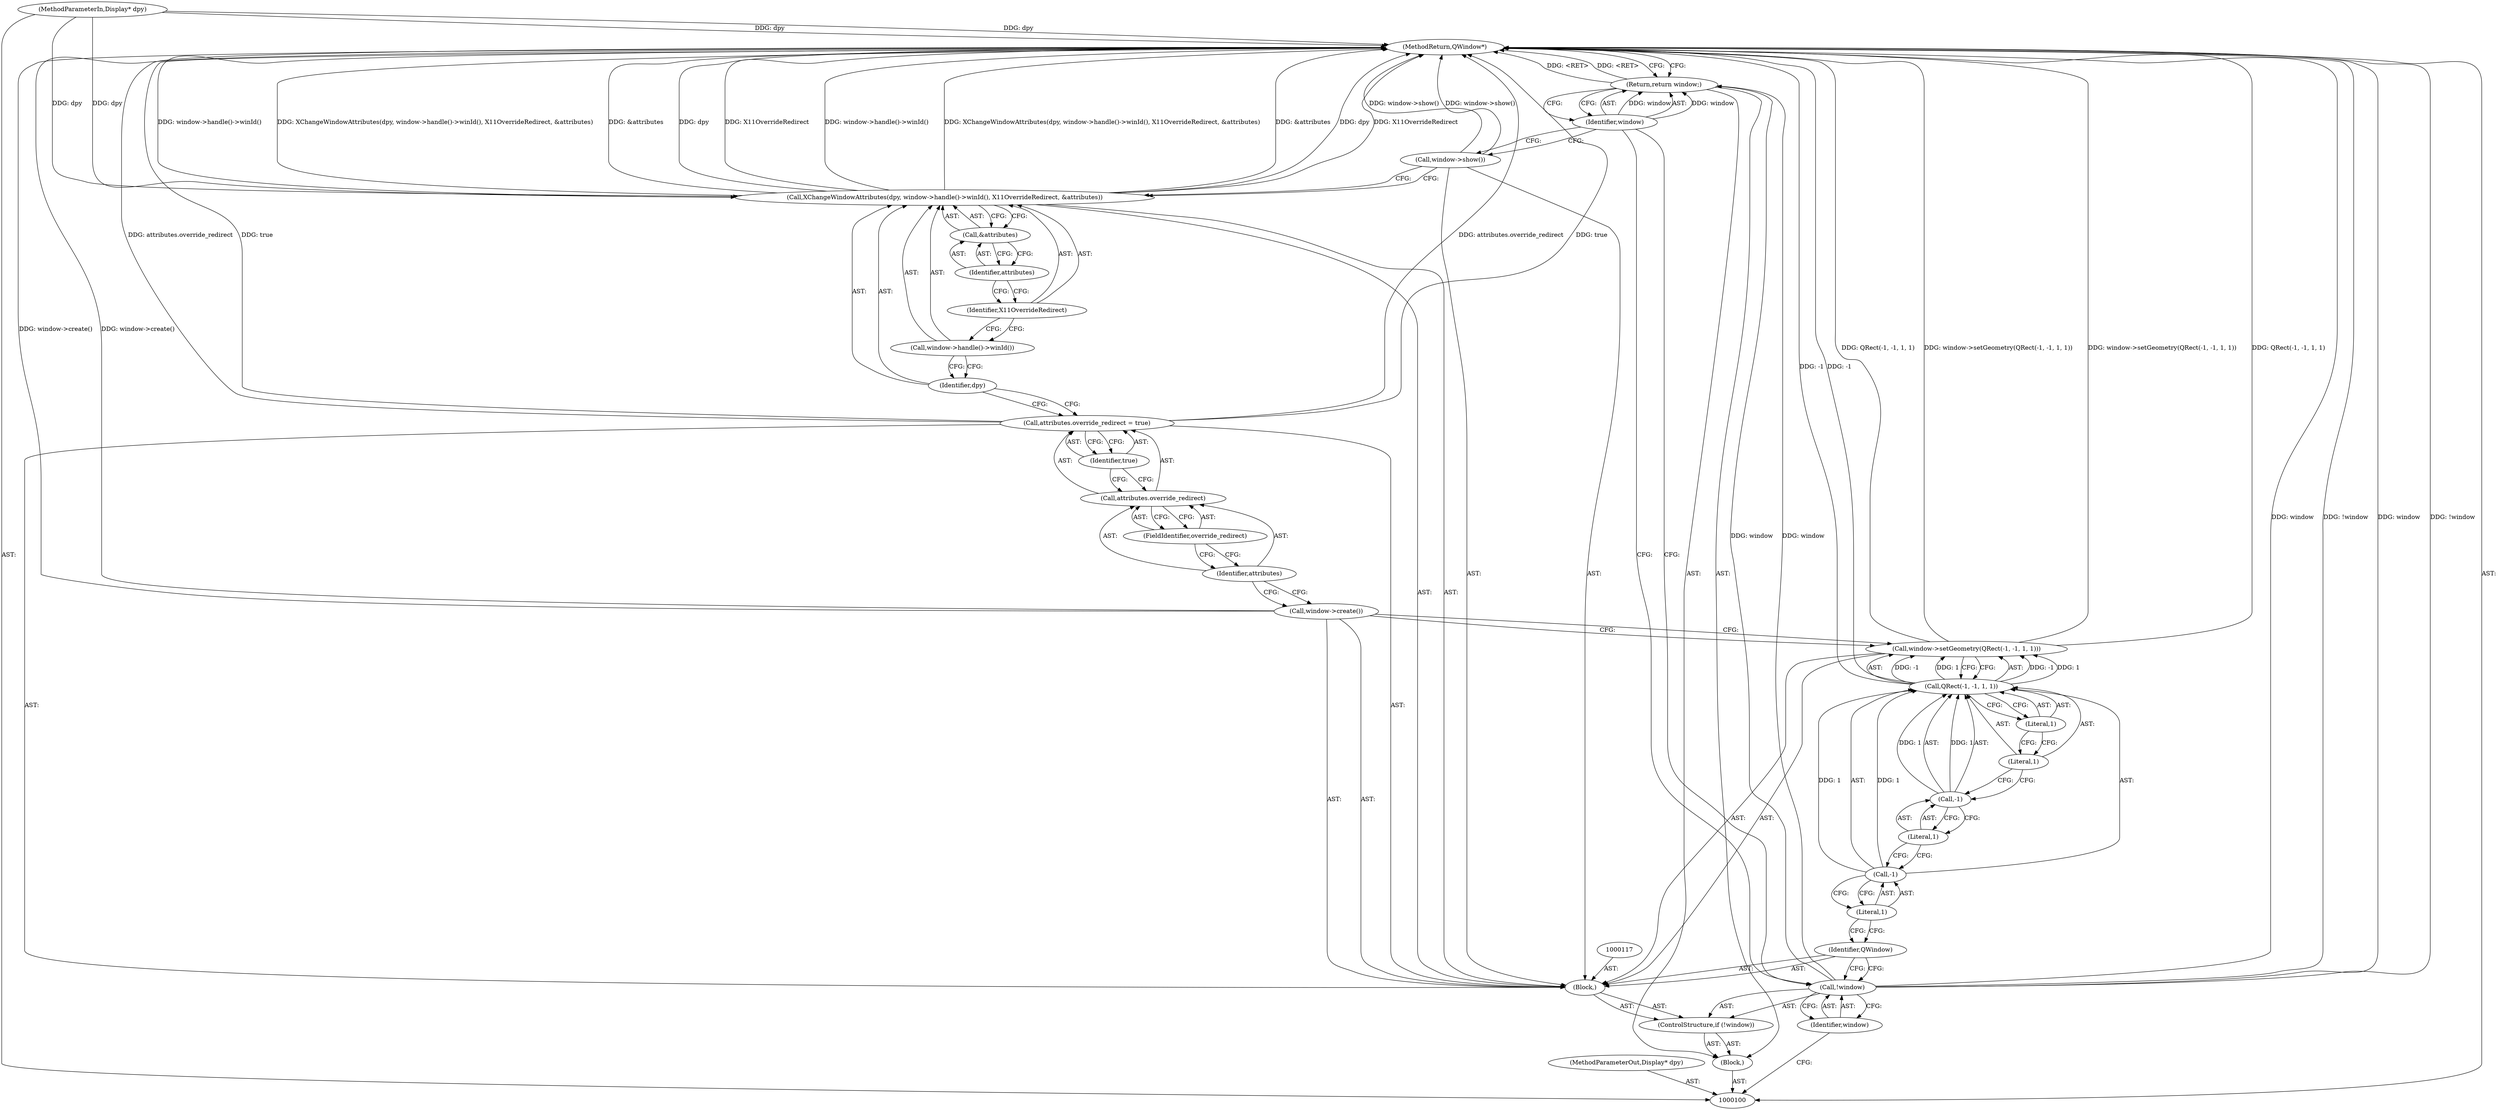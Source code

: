 digraph "1_Chrome_4da7eefcaad044a6f919947a2a0e3d4fed87834c_3" {
"1000101" [label="(MethodParameterIn,Display* dpy)"];
"1000189" [label="(MethodParameterOut,Display* dpy)"];
"1000132" [label="(MethodReturn,QWindow*)"];
"1000129" [label="(Call,window->show())"];
"1000131" [label="(Identifier,window)"];
"1000130" [label="(Return,return window;)"];
"1000102" [label="(Block,)"];
"1000104" [label="(Call,!window)"];
"1000105" [label="(Identifier,window)"];
"1000103" [label="(ControlStructure,if (!window))"];
"1000107" [label="(Identifier,QWindow)"];
"1000108" [label="(Call,window->setGeometry(QRect(-1, -1, 1, 1)))"];
"1000109" [label="(Call,QRect(-1, -1, 1, 1))"];
"1000110" [label="(Call,-1)"];
"1000111" [label="(Literal,1)"];
"1000112" [label="(Call,-1)"];
"1000113" [label="(Literal,1)"];
"1000114" [label="(Literal,1)"];
"1000115" [label="(Literal,1)"];
"1000116" [label="(Call,window->create())"];
"1000106" [label="(Block,)"];
"1000118" [label="(Call,attributes.override_redirect = true)"];
"1000119" [label="(Call,attributes.override_redirect)"];
"1000120" [label="(Identifier,attributes)"];
"1000121" [label="(FieldIdentifier,override_redirect)"];
"1000122" [label="(Identifier,true)"];
"1000123" [label="(Call,XChangeWindowAttributes(dpy, window->handle()->winId(), X11OverrideRedirect, &attributes))"];
"1000124" [label="(Identifier,dpy)"];
"1000125" [label="(Call,window->handle()->winId())"];
"1000126" [label="(Identifier,X11OverrideRedirect)"];
"1000127" [label="(Call,&attributes)"];
"1000128" [label="(Identifier,attributes)"];
"1000101" -> "1000100"  [label="AST: "];
"1000101" -> "1000132"  [label="DDG: dpy"];
"1000101" -> "1000123"  [label="DDG: dpy"];
"1000189" -> "1000100"  [label="AST: "];
"1000132" -> "1000100"  [label="AST: "];
"1000132" -> "1000130"  [label="CFG: "];
"1000123" -> "1000132"  [label="DDG: X11OverrideRedirect"];
"1000123" -> "1000132"  [label="DDG: window->handle()->winId()"];
"1000123" -> "1000132"  [label="DDG: XChangeWindowAttributes(dpy, window->handle()->winId(), X11OverrideRedirect, &attributes)"];
"1000123" -> "1000132"  [label="DDG: &attributes"];
"1000123" -> "1000132"  [label="DDG: dpy"];
"1000108" -> "1000132"  [label="DDG: window->setGeometry(QRect(-1, -1, 1, 1))"];
"1000108" -> "1000132"  [label="DDG: QRect(-1, -1, 1, 1)"];
"1000104" -> "1000132"  [label="DDG: !window"];
"1000104" -> "1000132"  [label="DDG: window"];
"1000129" -> "1000132"  [label="DDG: window->show()"];
"1000109" -> "1000132"  [label="DDG: -1"];
"1000118" -> "1000132"  [label="DDG: true"];
"1000118" -> "1000132"  [label="DDG: attributes.override_redirect"];
"1000116" -> "1000132"  [label="DDG: window->create()"];
"1000101" -> "1000132"  [label="DDG: dpy"];
"1000130" -> "1000132"  [label="DDG: <RET>"];
"1000129" -> "1000106"  [label="AST: "];
"1000129" -> "1000123"  [label="CFG: "];
"1000131" -> "1000129"  [label="CFG: "];
"1000129" -> "1000132"  [label="DDG: window->show()"];
"1000131" -> "1000130"  [label="AST: "];
"1000131" -> "1000129"  [label="CFG: "];
"1000131" -> "1000104"  [label="CFG: "];
"1000130" -> "1000131"  [label="CFG: "];
"1000131" -> "1000130"  [label="DDG: window"];
"1000130" -> "1000102"  [label="AST: "];
"1000130" -> "1000131"  [label="CFG: "];
"1000131" -> "1000130"  [label="AST: "];
"1000132" -> "1000130"  [label="CFG: "];
"1000130" -> "1000132"  [label="DDG: <RET>"];
"1000131" -> "1000130"  [label="DDG: window"];
"1000104" -> "1000130"  [label="DDG: window"];
"1000102" -> "1000100"  [label="AST: "];
"1000103" -> "1000102"  [label="AST: "];
"1000130" -> "1000102"  [label="AST: "];
"1000104" -> "1000103"  [label="AST: "];
"1000104" -> "1000105"  [label="CFG: "];
"1000105" -> "1000104"  [label="AST: "];
"1000107" -> "1000104"  [label="CFG: "];
"1000131" -> "1000104"  [label="CFG: "];
"1000104" -> "1000132"  [label="DDG: !window"];
"1000104" -> "1000132"  [label="DDG: window"];
"1000104" -> "1000130"  [label="DDG: window"];
"1000105" -> "1000104"  [label="AST: "];
"1000105" -> "1000100"  [label="CFG: "];
"1000104" -> "1000105"  [label="CFG: "];
"1000103" -> "1000102"  [label="AST: "];
"1000104" -> "1000103"  [label="AST: "];
"1000106" -> "1000103"  [label="AST: "];
"1000107" -> "1000106"  [label="AST: "];
"1000107" -> "1000104"  [label="CFG: "];
"1000111" -> "1000107"  [label="CFG: "];
"1000108" -> "1000106"  [label="AST: "];
"1000108" -> "1000109"  [label="CFG: "];
"1000109" -> "1000108"  [label="AST: "];
"1000116" -> "1000108"  [label="CFG: "];
"1000108" -> "1000132"  [label="DDG: window->setGeometry(QRect(-1, -1, 1, 1))"];
"1000108" -> "1000132"  [label="DDG: QRect(-1, -1, 1, 1)"];
"1000109" -> "1000108"  [label="DDG: -1"];
"1000109" -> "1000108"  [label="DDG: 1"];
"1000109" -> "1000108"  [label="AST: "];
"1000109" -> "1000115"  [label="CFG: "];
"1000110" -> "1000109"  [label="AST: "];
"1000112" -> "1000109"  [label="AST: "];
"1000114" -> "1000109"  [label="AST: "];
"1000115" -> "1000109"  [label="AST: "];
"1000108" -> "1000109"  [label="CFG: "];
"1000109" -> "1000132"  [label="DDG: -1"];
"1000109" -> "1000108"  [label="DDG: -1"];
"1000109" -> "1000108"  [label="DDG: 1"];
"1000110" -> "1000109"  [label="DDG: 1"];
"1000112" -> "1000109"  [label="DDG: 1"];
"1000110" -> "1000109"  [label="AST: "];
"1000110" -> "1000111"  [label="CFG: "];
"1000111" -> "1000110"  [label="AST: "];
"1000113" -> "1000110"  [label="CFG: "];
"1000110" -> "1000109"  [label="DDG: 1"];
"1000111" -> "1000110"  [label="AST: "];
"1000111" -> "1000107"  [label="CFG: "];
"1000110" -> "1000111"  [label="CFG: "];
"1000112" -> "1000109"  [label="AST: "];
"1000112" -> "1000113"  [label="CFG: "];
"1000113" -> "1000112"  [label="AST: "];
"1000114" -> "1000112"  [label="CFG: "];
"1000112" -> "1000109"  [label="DDG: 1"];
"1000113" -> "1000112"  [label="AST: "];
"1000113" -> "1000110"  [label="CFG: "];
"1000112" -> "1000113"  [label="CFG: "];
"1000114" -> "1000109"  [label="AST: "];
"1000114" -> "1000112"  [label="CFG: "];
"1000115" -> "1000114"  [label="CFG: "];
"1000115" -> "1000109"  [label="AST: "];
"1000115" -> "1000114"  [label="CFG: "];
"1000109" -> "1000115"  [label="CFG: "];
"1000116" -> "1000106"  [label="AST: "];
"1000116" -> "1000108"  [label="CFG: "];
"1000120" -> "1000116"  [label="CFG: "];
"1000116" -> "1000132"  [label="DDG: window->create()"];
"1000106" -> "1000103"  [label="AST: "];
"1000107" -> "1000106"  [label="AST: "];
"1000108" -> "1000106"  [label="AST: "];
"1000116" -> "1000106"  [label="AST: "];
"1000117" -> "1000106"  [label="AST: "];
"1000118" -> "1000106"  [label="AST: "];
"1000123" -> "1000106"  [label="AST: "];
"1000129" -> "1000106"  [label="AST: "];
"1000118" -> "1000106"  [label="AST: "];
"1000118" -> "1000122"  [label="CFG: "];
"1000119" -> "1000118"  [label="AST: "];
"1000122" -> "1000118"  [label="AST: "];
"1000124" -> "1000118"  [label="CFG: "];
"1000118" -> "1000132"  [label="DDG: true"];
"1000118" -> "1000132"  [label="DDG: attributes.override_redirect"];
"1000119" -> "1000118"  [label="AST: "];
"1000119" -> "1000121"  [label="CFG: "];
"1000120" -> "1000119"  [label="AST: "];
"1000121" -> "1000119"  [label="AST: "];
"1000122" -> "1000119"  [label="CFG: "];
"1000120" -> "1000119"  [label="AST: "];
"1000120" -> "1000116"  [label="CFG: "];
"1000121" -> "1000120"  [label="CFG: "];
"1000121" -> "1000119"  [label="AST: "];
"1000121" -> "1000120"  [label="CFG: "];
"1000119" -> "1000121"  [label="CFG: "];
"1000122" -> "1000118"  [label="AST: "];
"1000122" -> "1000119"  [label="CFG: "];
"1000118" -> "1000122"  [label="CFG: "];
"1000123" -> "1000106"  [label="AST: "];
"1000123" -> "1000127"  [label="CFG: "];
"1000124" -> "1000123"  [label="AST: "];
"1000125" -> "1000123"  [label="AST: "];
"1000126" -> "1000123"  [label="AST: "];
"1000127" -> "1000123"  [label="AST: "];
"1000129" -> "1000123"  [label="CFG: "];
"1000123" -> "1000132"  [label="DDG: X11OverrideRedirect"];
"1000123" -> "1000132"  [label="DDG: window->handle()->winId()"];
"1000123" -> "1000132"  [label="DDG: XChangeWindowAttributes(dpy, window->handle()->winId(), X11OverrideRedirect, &attributes)"];
"1000123" -> "1000132"  [label="DDG: &attributes"];
"1000123" -> "1000132"  [label="DDG: dpy"];
"1000101" -> "1000123"  [label="DDG: dpy"];
"1000124" -> "1000123"  [label="AST: "];
"1000124" -> "1000118"  [label="CFG: "];
"1000125" -> "1000124"  [label="CFG: "];
"1000125" -> "1000123"  [label="AST: "];
"1000125" -> "1000124"  [label="CFG: "];
"1000126" -> "1000125"  [label="CFG: "];
"1000126" -> "1000123"  [label="AST: "];
"1000126" -> "1000125"  [label="CFG: "];
"1000128" -> "1000126"  [label="CFG: "];
"1000127" -> "1000123"  [label="AST: "];
"1000127" -> "1000128"  [label="CFG: "];
"1000128" -> "1000127"  [label="AST: "];
"1000123" -> "1000127"  [label="CFG: "];
"1000128" -> "1000127"  [label="AST: "];
"1000128" -> "1000126"  [label="CFG: "];
"1000127" -> "1000128"  [label="CFG: "];
}
